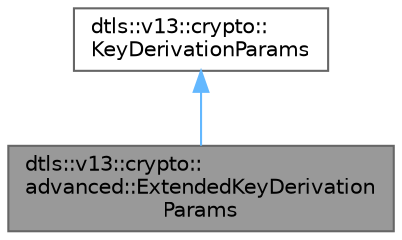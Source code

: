 digraph "dtls::v13::crypto::advanced::ExtendedKeyDerivationParams"
{
 // LATEX_PDF_SIZE
  bgcolor="transparent";
  edge [fontname=Helvetica,fontsize=10,labelfontname=Helvetica,labelfontsize=10];
  node [fontname=Helvetica,fontsize=10,shape=box,height=0.2,width=0.4];
  Node1 [id="Node000001",label="dtls::v13::crypto::\ladvanced::ExtendedKeyDerivation\lParams",height=0.2,width=0.4,color="gray40", fillcolor="grey60", style="filled", fontcolor="black",tooltip="Extended key derivation parameters."];
  Node2 -> Node1 [id="edge1_Node000001_Node000002",dir="back",color="steelblue1",style="solid",tooltip=" "];
  Node2 [id="Node000002",label="dtls::v13::crypto::\lKeyDerivationParams",height=0.2,width=0.4,color="gray40", fillcolor="white", style="filled",URL="$structdtls_1_1v13_1_1crypto_1_1KeyDerivationParams.html",tooltip="Key derivation parameters for HKDF and PBKDF2 operations."];
}
